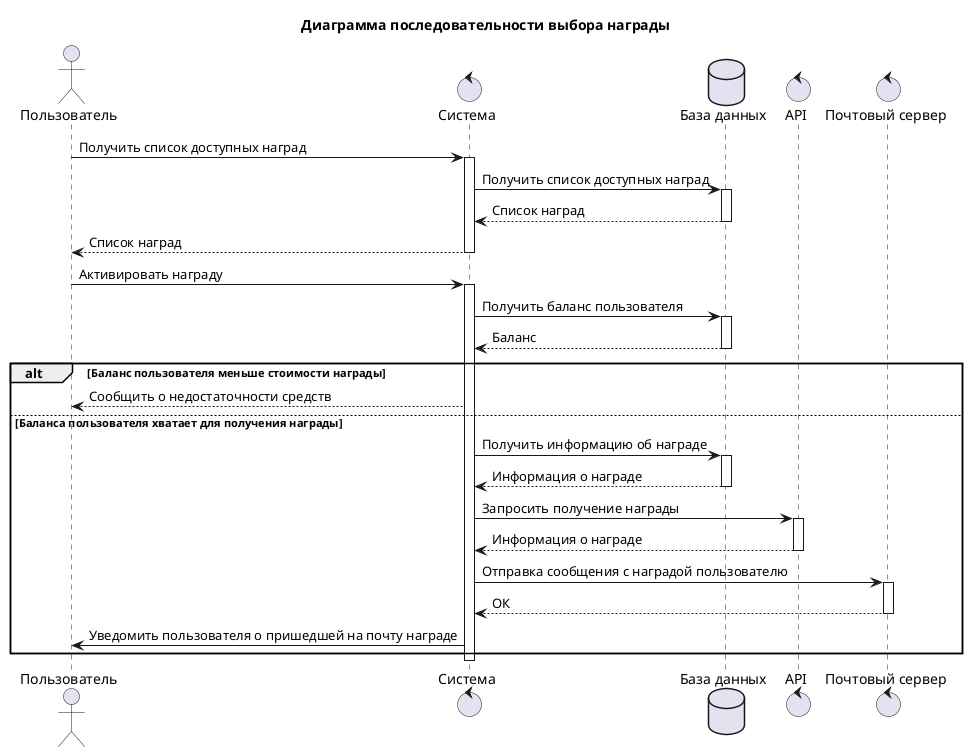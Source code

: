 @startuml
title Диаграмма последовательности выбора награды

actor "Пользователь" as User
control "Система" as System
database "База данных" as DB
control "API" as API
control "Почтовый сервер" as Post

User -> System: Получить список доступных наград
activate System
System -> DB: Получить список доступных наград
activate DB
DB --> System: Список наград
deactivate DB
System --> User: Список наград
deactivate System

User -> System: Активировать награду
activate System
System -> DB: Получить баланс пользователя
activate DB
DB --> System: Баланс
deactivate DB

alt Баланс пользователя меньше стоимости награды
System --> User: Сообщить о недостаточности средств

else Баланса пользователя хватает для получения награды
System -> DB: Получить информацию об награде
activate DB
DB --> System: Информация о награде
deactivate DB

System -> API: Запросить получение награды
activate API
API --> System: Информация о награде
deactivate API

System -> Post: Отправка сообщения с наградой пользователю
activate Post
Post--> System: ОК
deactivate Post

System -> User: Уведомить пользователя о пришедшей на почту награде

end

deactivate System

@enduml
